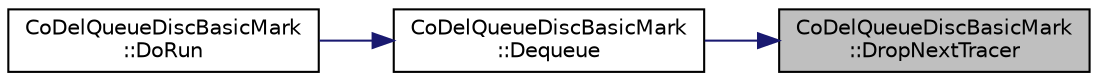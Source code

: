 digraph "CoDelQueueDiscBasicMark::DropNextTracer"
{
 // LATEX_PDF_SIZE
  edge [fontname="Helvetica",fontsize="10",labelfontname="Helvetica",labelfontsize="10"];
  node [fontname="Helvetica",fontsize="10",shape=record];
  rankdir="RL";
  Node1 [label="CoDelQueueDiscBasicMark\l::DropNextTracer",height=0.2,width=0.4,color="black", fillcolor="grey75", style="filled", fontcolor="black",tooltip="Drop next tracer function."];
  Node1 -> Node2 [dir="back",color="midnightblue",fontsize="10",style="solid",fontname="Helvetica"];
  Node2 [label="CoDelQueueDiscBasicMark\l::Dequeue",height=0.2,width=0.4,color="black", fillcolor="white", style="filled",URL="$class_co_del_queue_disc_basic_mark.html#a5bd6585ca1a4996e2aa4efe75e771623",tooltip="Dequeue function."];
  Node2 -> Node3 [dir="back",color="midnightblue",fontsize="10",style="solid",fontname="Helvetica"];
  Node3 [label="CoDelQueueDiscBasicMark\l::DoRun",height=0.2,width=0.4,color="black", fillcolor="white", style="filled",URL="$class_co_del_queue_disc_basic_mark.html#aab94756d63240257d54f341ac94c5342",tooltip="Implementation to actually run this TestCase."];
}

